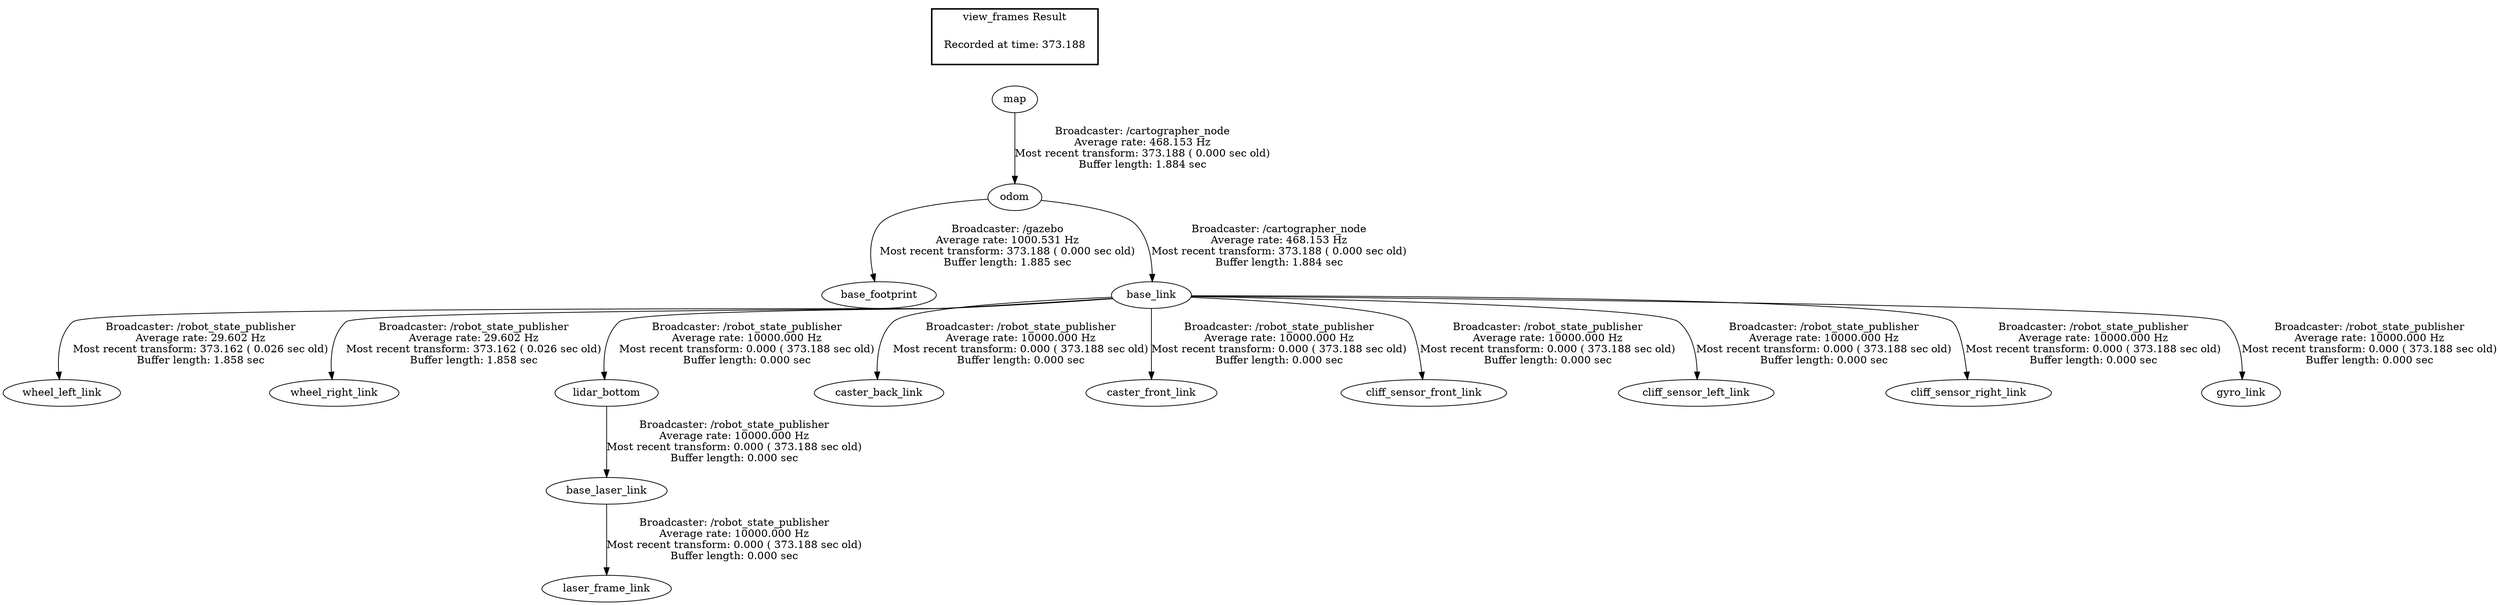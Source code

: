 digraph G {
"odom" -> "base_footprint"[label="Broadcaster: /gazebo\nAverage rate: 1000.531 Hz\nMost recent transform: 373.188 ( 0.000 sec old)\nBuffer length: 1.885 sec\n"];
"map" -> "odom"[label="Broadcaster: /cartographer_node\nAverage rate: 468.153 Hz\nMost recent transform: 373.188 ( 0.000 sec old)\nBuffer length: 1.884 sec\n"];
"odom" -> "base_link"[label="Broadcaster: /cartographer_node\nAverage rate: 468.153 Hz\nMost recent transform: 373.188 ( 0.000 sec old)\nBuffer length: 1.884 sec\n"];
"base_link" -> "wheel_left_link"[label="Broadcaster: /robot_state_publisher\nAverage rate: 29.602 Hz\nMost recent transform: 373.162 ( 0.026 sec old)\nBuffer length: 1.858 sec\n"];
"base_link" -> "wheel_right_link"[label="Broadcaster: /robot_state_publisher\nAverage rate: 29.602 Hz\nMost recent transform: 373.162 ( 0.026 sec old)\nBuffer length: 1.858 sec\n"];
"base_link" -> "lidar_bottom"[label="Broadcaster: /robot_state_publisher\nAverage rate: 10000.000 Hz\nMost recent transform: 0.000 ( 373.188 sec old)\nBuffer length: 0.000 sec\n"];
"base_link" -> "caster_back_link"[label="Broadcaster: /robot_state_publisher\nAverage rate: 10000.000 Hz\nMost recent transform: 0.000 ( 373.188 sec old)\nBuffer length: 0.000 sec\n"];
"base_link" -> "caster_front_link"[label="Broadcaster: /robot_state_publisher\nAverage rate: 10000.000 Hz\nMost recent transform: 0.000 ( 373.188 sec old)\nBuffer length: 0.000 sec\n"];
"base_link" -> "cliff_sensor_front_link"[label="Broadcaster: /robot_state_publisher\nAverage rate: 10000.000 Hz\nMost recent transform: 0.000 ( 373.188 sec old)\nBuffer length: 0.000 sec\n"];
"base_link" -> "cliff_sensor_left_link"[label="Broadcaster: /robot_state_publisher\nAverage rate: 10000.000 Hz\nMost recent transform: 0.000 ( 373.188 sec old)\nBuffer length: 0.000 sec\n"];
"base_link" -> "cliff_sensor_right_link"[label="Broadcaster: /robot_state_publisher\nAverage rate: 10000.000 Hz\nMost recent transform: 0.000 ( 373.188 sec old)\nBuffer length: 0.000 sec\n"];
"base_link" -> "gyro_link"[label="Broadcaster: /robot_state_publisher\nAverage rate: 10000.000 Hz\nMost recent transform: 0.000 ( 373.188 sec old)\nBuffer length: 0.000 sec\n"];
"base_laser_link" -> "laser_frame_link"[label="Broadcaster: /robot_state_publisher\nAverage rate: 10000.000 Hz\nMost recent transform: 0.000 ( 373.188 sec old)\nBuffer length: 0.000 sec\n"];
"lidar_bottom" -> "base_laser_link"[label="Broadcaster: /robot_state_publisher\nAverage rate: 10000.000 Hz\nMost recent transform: 0.000 ( 373.188 sec old)\nBuffer length: 0.000 sec\n"];
edge [style=invis];
 subgraph cluster_legend { style=bold; color=black; label ="view_frames Result";
"Recorded at time: 373.188"[ shape=plaintext ] ;
 }->"map";
}